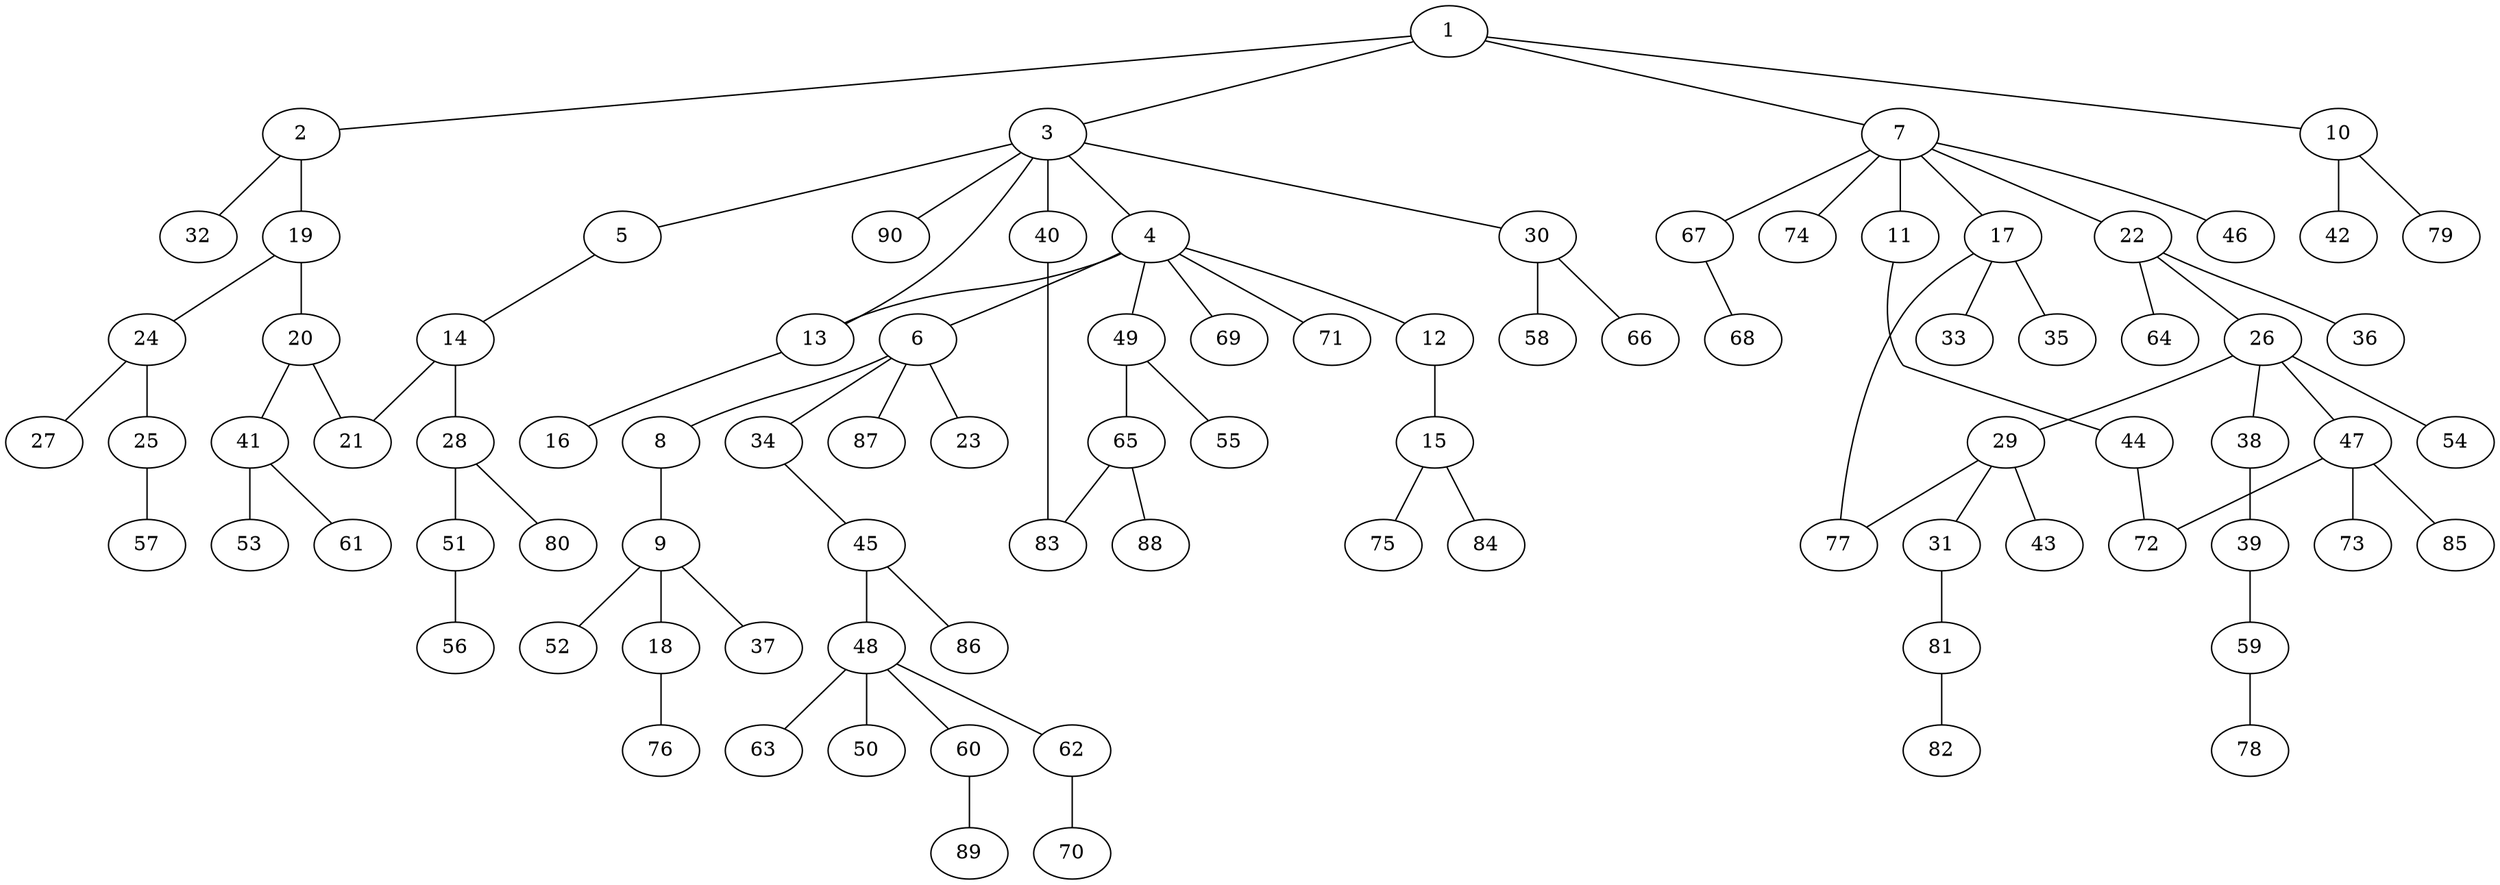 graph graphname {1--2
1--3
1--7
1--10
2--19
2--32
3--4
3--5
3--13
3--30
3--40
3--90
4--6
4--12
4--13
4--49
4--69
4--71
5--14
6--8
6--23
6--34
6--87
7--11
7--17
7--22
7--46
7--67
7--74
8--9
9--18
9--37
9--52
10--42
10--79
11--44
12--15
13--16
14--21
14--28
15--75
15--84
17--33
17--35
17--77
18--76
19--20
19--24
20--21
20--41
22--26
22--36
22--64
24--25
24--27
25--57
26--29
26--38
26--47
26--54
28--51
28--80
29--31
29--43
29--77
30--58
30--66
31--81
34--45
38--39
39--59
40--83
41--53
41--61
44--72
45--48
45--86
47--72
47--73
47--85
48--50
48--60
48--62
48--63
49--55
49--65
51--56
59--78
60--89
62--70
65--83
65--88
67--68
81--82
}